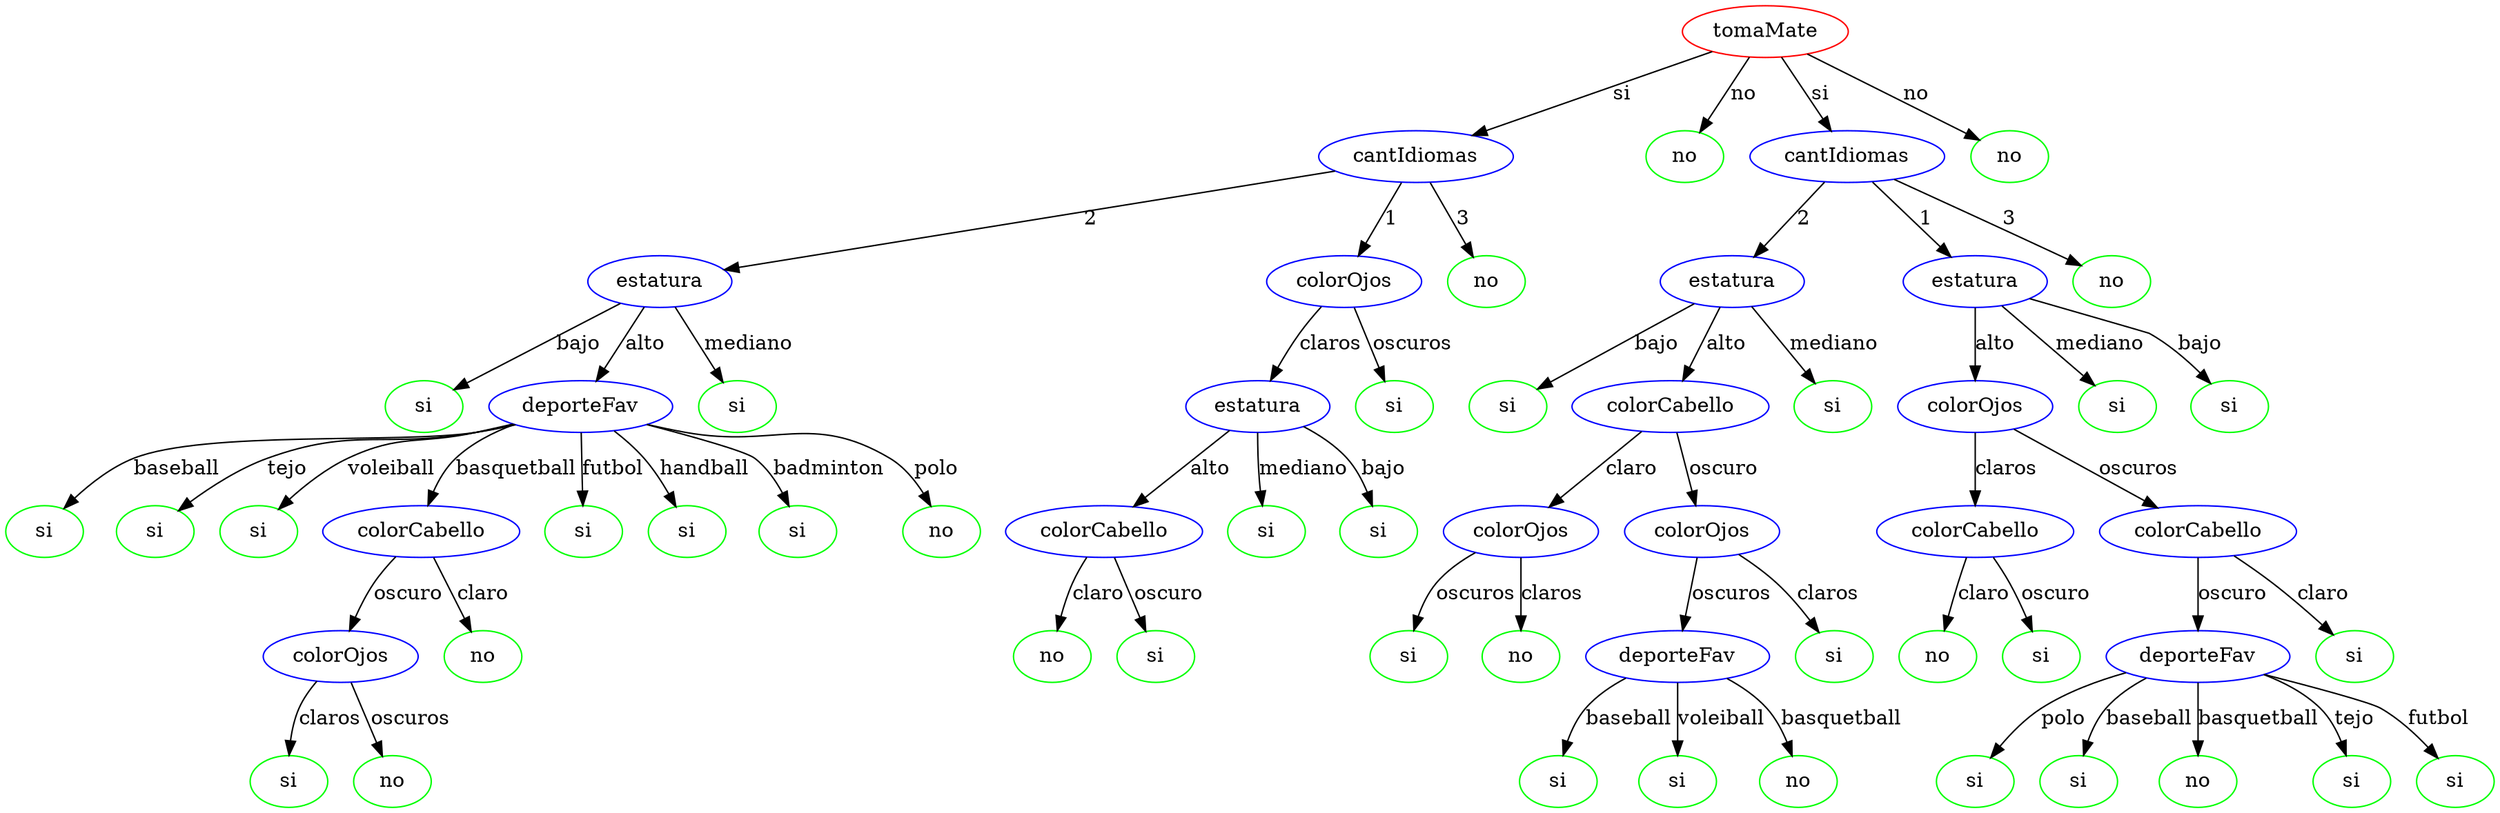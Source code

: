 strict digraph "" {
	node [label="\N"];
	tomaMate	[color=red];
	Nodo3	[color=blue,
		label=cantIdiomas];
	tomaMate -> Nodo3	[color=black,
		label=si];
	Nodo54	[color=green,
		label=no];
	tomaMate -> Nodo54	[color=black,
		label=no];
	Nodo58	[color=blue,
		label=cantIdiomas];
	tomaMate -> Nodo58	[color=black,
		label=si];
	Nodo117	[color=green,
		label=no];
	tomaMate -> Nodo117	[color=black,
		label=no];
	Nodo5	[color=blue,
		label=estatura];
	Nodo3 -> Nodo5	[color=black,
		label=2];
	Nodo37	[color=blue,
		label=colorOjos];
	Nodo3 -> Nodo37	[color=black,
		label=1];
	Nodo52	[color=green,
		label=no];
	Nodo3 -> Nodo52	[color=black,
		label=3];
	Nodo6	[color=green,
		label=si];
	Nodo5 -> Nodo6	[color=black,
		label=bajo];
	Nodo9	[color=blue,
		label=deporteFav];
	Nodo5 -> Nodo9	[color=black,
		label=alto];
	Nodo34	[color=green,
		label=si];
	Nodo5 -> Nodo34	[color=black,
		label=mediano];
	Nodo10	[color=green,
		label=si];
	Nodo9 -> Nodo10	[color=black,
		label=baseball];
	Nodo12	[color=green,
		label=si];
	Nodo9 -> Nodo12	[color=black,
		label=tejo];
	Nodo14	[color=green,
		label=si];
	Nodo9 -> Nodo14	[color=black,
		label=voleiball];
	Nodo17	[color=blue,
		label=colorCabello];
	Nodo9 -> Nodo17	[color=black,
		label=basquetball];
	Nodo26	[color=green,
		label=si];
	Nodo9 -> Nodo26	[color=black,
		label=futbol];
	Nodo28	[color=green,
		label=si];
	Nodo9 -> Nodo28	[color=black,
		label=handball];
	Nodo30	[color=green,
		label=si];
	Nodo9 -> Nodo30	[color=black,
		label=badminton];
	Nodo32	[color=green,
		label=no];
	Nodo9 -> Nodo32	[color=black,
		label=polo];
	Nodo19	[color=blue,
		label=colorOjos];
	Nodo17 -> Nodo19	[color=black,
		label=oscuro];
	Nodo24	[color=green,
		label=no];
	Nodo17 -> Nodo24	[color=black,
		label=claro];
	Nodo20	[color=green,
		label=si];
	Nodo19 -> Nodo20	[color=black,
		label=claros];
	Nodo22	[color=green,
		label=no];
	Nodo19 -> Nodo22	[color=black,
		label=oscuros];
	Nodo39	[color=blue,
		label=estatura];
	Nodo37 -> Nodo39	[color=black,
		label=claros];
	Nodo50	[color=green,
		label=si];
	Nodo37 -> Nodo50	[color=black,
		label=oscuros];
	Nodo41	[color=blue,
		label=colorCabello];
	Nodo39 -> Nodo41	[color=black,
		label=alto];
	Nodo46	[color=green,
		label=si];
	Nodo39 -> Nodo46	[color=black,
		label=mediano];
	Nodo48	[color=green,
		label=si];
	Nodo39 -> Nodo48	[color=black,
		label=bajo];
	Nodo42	[color=green,
		label=no];
	Nodo41 -> Nodo42	[color=black,
		label=claro];
	Nodo44	[color=green,
		label=si];
	Nodo41 -> Nodo44	[color=black,
		label=oscuro];
	Nodo60	[color=blue,
		label=estatura];
	Nodo58 -> Nodo60	[color=black,
		label=2];
	Nodo86	[color=blue,
		label=estatura];
	Nodo58 -> Nodo86	[color=black,
		label=1];
	Nodo115	[color=green,
		label=no];
	Nodo58 -> Nodo115	[color=black,
		label=3];
	Nodo61	[color=green,
		label=si];
	Nodo60 -> Nodo61	[color=black,
		label=bajo];
	Nodo64	[color=blue,
		label=colorCabello];
	Nodo60 -> Nodo64	[color=black,
		label=alto];
	Nodo83	[color=green,
		label=si];
	Nodo60 -> Nodo83	[color=black,
		label=mediano];
	Nodo66	[color=blue,
		label=colorOjos];
	Nodo64 -> Nodo66	[color=black,
		label=claro];
	Nodo72	[color=blue,
		label=colorOjos];
	Nodo64 -> Nodo72	[color=black,
		label=oscuro];
	Nodo67	[color=green,
		label=si];
	Nodo66 -> Nodo67	[color=black,
		label=oscuros];
	Nodo69	[color=green,
		label=no];
	Nodo66 -> Nodo69	[color=black,
		label=claros];
	Nodo74	[color=blue,
		label=deporteFav];
	Nodo72 -> Nodo74	[color=black,
		label=oscuros];
	Nodo81	[color=green,
		label=si];
	Nodo72 -> Nodo81	[color=black,
		label=claros];
	Nodo75	[color=green,
		label=si];
	Nodo74 -> Nodo75	[color=black,
		label=baseball];
	Nodo77	[color=green,
		label=si];
	Nodo74 -> Nodo77	[color=black,
		label=voleiball];
	Nodo79	[color=green,
		label=no];
	Nodo74 -> Nodo79	[color=black,
		label=basquetball];
	Nodo88	[color=blue,
		label=colorOjos];
	Nodo86 -> Nodo88	[color=black,
		label=alto];
	Nodo111	[color=green,
		label=si];
	Nodo86 -> Nodo111	[color=black,
		label=mediano];
	Nodo113	[color=green,
		label=si];
	Nodo86 -> Nodo113	[color=black,
		label=bajo];
	Nodo90	[color=blue,
		label=colorCabello];
	Nodo88 -> Nodo90	[color=black,
		label=claros];
	Nodo96	[color=blue,
		label=colorCabello];
	Nodo88 -> Nodo96	[color=black,
		label=oscuros];
	Nodo91	[color=green,
		label=no];
	Nodo90 -> Nodo91	[color=black,
		label=claro];
	Nodo93	[color=green,
		label=si];
	Nodo90 -> Nodo93	[color=black,
		label=oscuro];
	Nodo98	[color=blue,
		label=deporteFav];
	Nodo96 -> Nodo98	[color=black,
		label=oscuro];
	Nodo109	[color=green,
		label=si];
	Nodo96 -> Nodo109	[color=black,
		label=claro];
	Nodo99	[color=green,
		label=si];
	Nodo98 -> Nodo99	[color=black,
		label=polo];
	Nodo101	[color=green,
		label=si];
	Nodo98 -> Nodo101	[color=black,
		label=baseball];
	Nodo103	[color=green,
		label=no];
	Nodo98 -> Nodo103	[color=black,
		label=basquetball];
	Nodo105	[color=green,
		label=si];
	Nodo98 -> Nodo105	[color=black,
		label=tejo];
	Nodo107	[color=green,
		label=si];
	Nodo98 -> Nodo107	[color=black,
		label=futbol];
}
